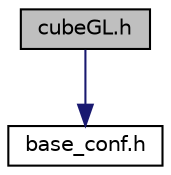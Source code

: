 digraph "cubeGL.h"
{
 // LATEX_PDF_SIZE
  edge [fontname="Helvetica",fontsize="10",labelfontname="Helvetica",labelfontsize="10"];
  node [fontname="Helvetica",fontsize="10",shape=record];
  Node1 [label="cubeGL.h",height=0.2,width=0.4,color="black", fillcolor="grey75", style="filled", fontcolor="black",tooltip="Бібліотека CubeGL – бібліотека для спрощення рисування та підготовки до відображення анімації на куби..."];
  Node1 -> Node2 [color="midnightblue",fontsize="10",style="solid"];
  Node2 [label="base_conf.h",height=0.2,width=0.4,color="black", fillcolor="white", style="filled",URL="$base__conf_8h.html",tooltip="Файл базових налаштувань. Містить основні параматри налаштувань для роботи з кубиком...."];
}
